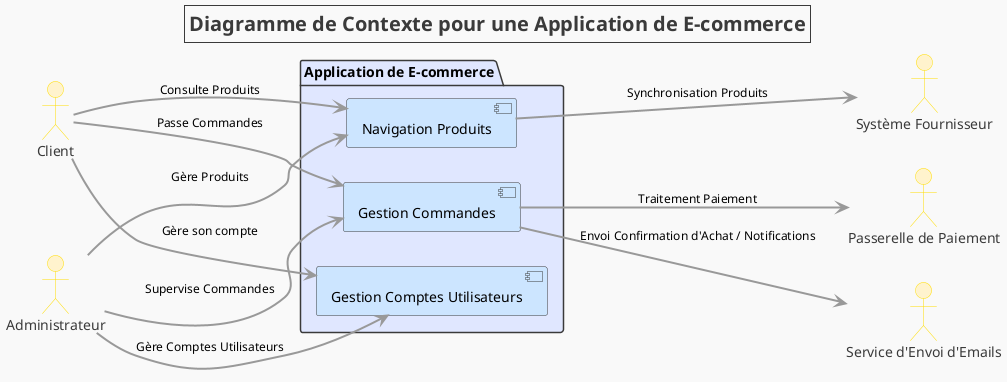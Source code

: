 @startuml

' Titre avec style
title Diagramme de Contexte pour une Application de E-commerce
skinparam titleFontSize 20
skinparam titleFontColor #3A3A3A
skinparam titleBorderColor #3A3A3A

left to right direction

' Définir les couleurs globales
skinparam backgroundColor #F9F9F9
skinparam component {
    BackgroundColor #CCE5FF
    ArrowColor #999999
    ArrowFontSize 12
    ArrowThickness 2
}

' Acteurs avec styles
skinparam actor {
    FontSize 14
    FontColor #3A3A3A
    BackgroundColor #FFF3CD
    BorderColor #FFDD00
}

' Styles pour les packages
skinparam package {
    BackgroundColor #E0E7FF
    BorderColor #3A3A3A
}

' Acteurs utilisateurs
actor Customer as "Client"
actor Admin as "Administrateur"

' Systèmes externes
actor PaymentGateway as "Passerelle de Paiement"
actor SupplierSystem as "Système Fournisseur"
actor EmailService as "Service d'Envoi d'Emails"

' Système principal
package "Application de E-commerce" {
    [Navigation Produits] as Produits
    [Gestion Commandes] as Commandes
    [Gestion Comptes Utilisateurs] as Comptes
}

' Connexions
Customer --> Produits : "Consulte Produits"
Customer --> Commandes : "Passe Commandes"
Customer --> Comptes : "Gère son compte"

Admin --> Produits : "Gère Produits"
Admin --> Commandes : "Supervise Commandes"
Admin --> Comptes : "Gère Comptes Utilisateurs"

Produits --> SupplierSystem : "Synchronisation Produits"
Commandes --> PaymentGateway : "Traitement Paiement"
Commandes --> EmailService : "Envoi Confirmation d'Achat / Notifications"

@enduml
